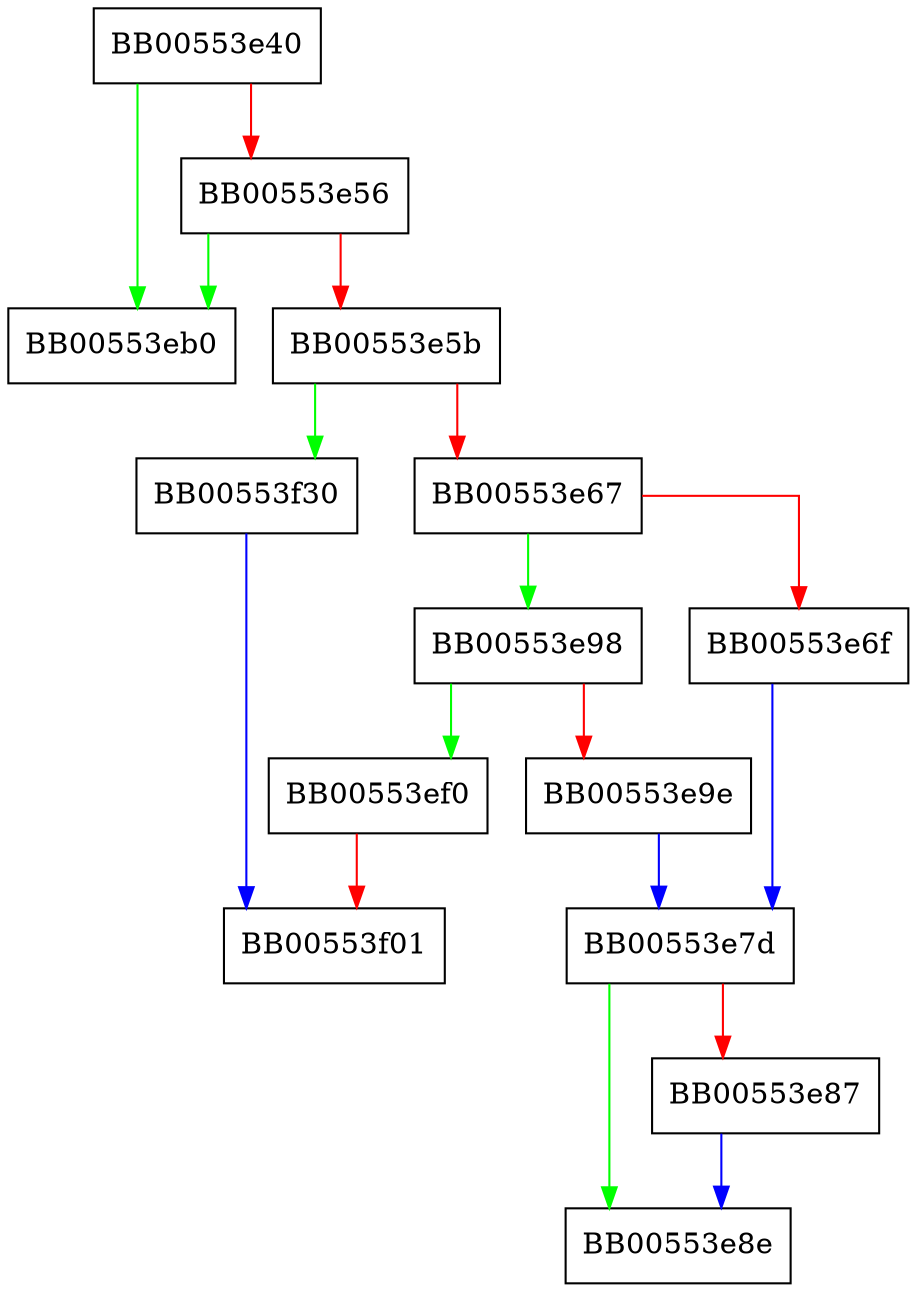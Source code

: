 digraph OSSL_CMP_CRLSTATUS_get0 {
  node [shape="box"];
  graph [splines=ortho];
  BB00553e40 -> BB00553eb0 [color="green"];
  BB00553e40 -> BB00553e56 [color="red"];
  BB00553e56 -> BB00553eb0 [color="green"];
  BB00553e56 -> BB00553e5b [color="red"];
  BB00553e5b -> BB00553f30 [color="green"];
  BB00553e5b -> BB00553e67 [color="red"];
  BB00553e67 -> BB00553e98 [color="green"];
  BB00553e67 -> BB00553e6f [color="red"];
  BB00553e6f -> BB00553e7d [color="blue"];
  BB00553e7d -> BB00553e8e [color="green"];
  BB00553e7d -> BB00553e87 [color="red"];
  BB00553e87 -> BB00553e8e [color="blue"];
  BB00553e98 -> BB00553ef0 [color="green"];
  BB00553e98 -> BB00553e9e [color="red"];
  BB00553e9e -> BB00553e7d [color="blue"];
  BB00553ef0 -> BB00553f01 [color="red"];
  BB00553f30 -> BB00553f01 [color="blue"];
}